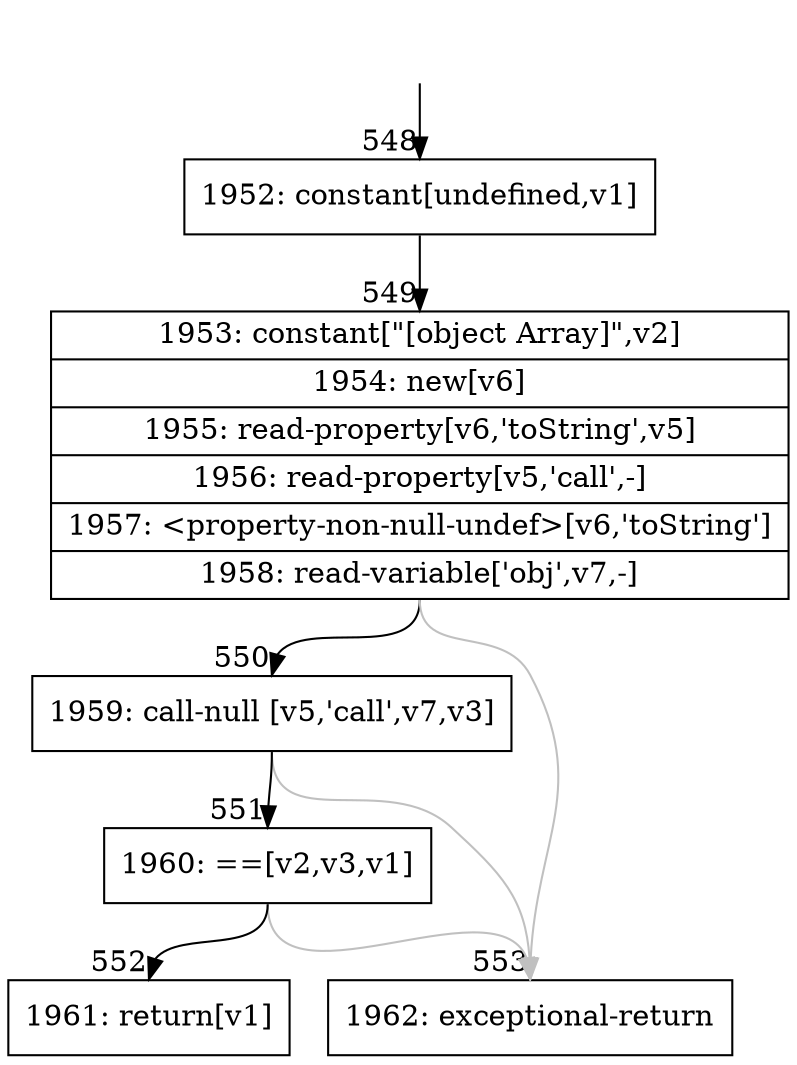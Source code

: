 digraph {
rankdir="TD"
BB_entry41[shape=none,label=""];
BB_entry41 -> BB548 [tailport=s, headport=n, headlabel="    548"]
BB548 [shape=record label="{1952: constant[undefined,v1]}" ] 
BB548 -> BB549 [tailport=s, headport=n, headlabel="      549"]
BB549 [shape=record label="{1953: constant[\"[object Array]\",v2]|1954: new[v6]|1955: read-property[v6,'toString',v5]|1956: read-property[v5,'call',-]|1957: \<property-non-null-undef\>[v6,'toString']|1958: read-variable['obj',v7,-]}" ] 
BB549 -> BB550 [tailport=s, headport=n, headlabel="      550"]
BB549 -> BB553 [tailport=s, headport=n, color=gray, headlabel="      553"]
BB550 [shape=record label="{1959: call-null [v5,'call',v7,v3]}" ] 
BB550 -> BB551 [tailport=s, headport=n, headlabel="      551"]
BB550 -> BB553 [tailport=s, headport=n, color=gray]
BB551 [shape=record label="{1960: ==[v2,v3,v1]}" ] 
BB551 -> BB552 [tailport=s, headport=n, headlabel="      552"]
BB551 -> BB553 [tailport=s, headport=n, color=gray]
BB552 [shape=record label="{1961: return[v1]}" ] 
BB553 [shape=record label="{1962: exceptional-return}" ] 
//#$~ 458
}
